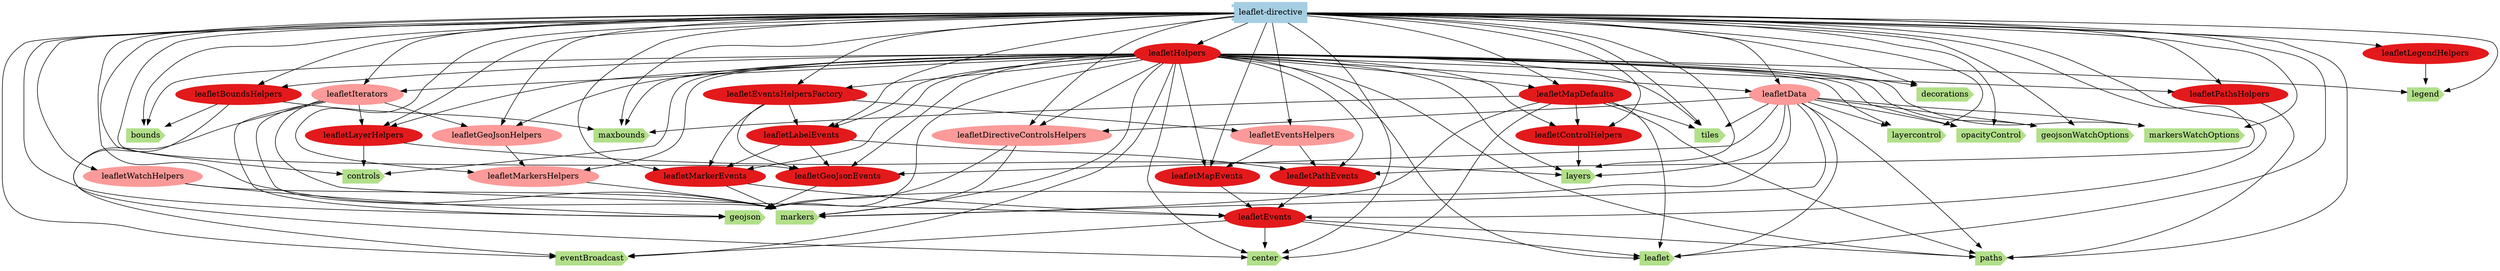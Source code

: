 digraph dependencies {
  node[shape="component",style="filled",colorscheme=paired12]

    node[shape="component"]
    
      "leaflet-directive"[label="leaflet-directive", color=1]
    

    
      
    

    node[shape="ellipse"]


    
      

      

      
        "leafletData"[label="leafletData", color=5]
      
        "leafletDirectiveControlsHelpers"[label="leafletDirectiveControlsHelpers", color=5]
      
        "leafletGeoJsonHelpers"[label="leafletGeoJsonHelpers", color=5]
      
        "leafletIterators"[label="leafletIterators", color=5]
      
        "leafletMarkersHelpers"[label="leafletMarkersHelpers", color=5]
      
        "leafletWatchHelpers"[label="leafletWatchHelpers", color=5]
      
        "leafletEventsHelpers"[label="leafletEventsHelpers", color=5]
      

      
        "leafletBoundsHelpers"[label="leafletBoundsHelpers", color=6]
      
        "leafletControlHelpers"[label="leafletControlHelpers", color=6]
      
        "leafletEvents"[label="leafletEvents", color=6]
      
        "leafletHelpers"[label="leafletHelpers", color=6]
      
        "leafletLayerHelpers"[label="leafletLayerHelpers", color=6]
      
        "leafletLegendHelpers"[label="leafletLegendHelpers", color=6]
      
        "leafletMapDefaults"[label="leafletMapDefaults", color=6]
      
        "leafletPathsHelpers"[label="leafletPathsHelpers", color=6]
      
        "leafletEventsHelpersFactory"[label="leafletEventsHelpersFactory", color=6]
      
        "leafletGeoJsonEvents"[label="leafletGeoJsonEvents", color=6]
      
        "leafletLabelEvents"[label="leafletLabelEvents", color=6]
      
        "leafletMapEvents"[label="leafletMapEvents", color=6]
      
        "leafletMarkerEvents"[label="leafletMarkerEvents", color=6]
      
        "leafletPathEvents"[label="leafletPathEvents", color=6]
      


      node[shape="cds"]

      

      
        "leaflet"[label="leaflet", color=3]
      
        "bounds"[label="bounds", color=3]
      
        "center"[label="center", color=3]
      
        "controls"[label="controls", color=3]
      
        "decorations"[label="decorations", color=3]
      
        "eventBroadcast"[label="eventBroadcast", color=3]
      
        "geojson"[label="geojson", color=3]
      
        "opacityControl"[label="opacityControl", color=3]
      
        "layercontrol"[label="layercontrol", color=3]
      
        "layers"[label="layers", color=3]
      
        "legend"[label="legend", color=3]
      
        "markers"[label="markers", color=3]
      
        "maxbounds"[label="maxbounds", color=3]
      
        "paths"[label="paths", color=3]
      
        "tiles"[label="tiles", color=3]
      
        "markersWatchOptions"[label="markersWatchOptions", color=3]
      
        "geojsonWatchOptions"[label="geojsonWatchOptions", color=3]
      





      node[shape="ellipse"]
      

      
        "leaflet-directive" -> "leaflet"
      
        "leaflet-directive" -> "bounds"
      
        "leaflet-directive" -> "center"
      
        "leaflet-directive" -> "controls"
      
        "leaflet-directive" -> "decorations"
      
        "leaflet-directive" -> "eventBroadcast"
      
        "leaflet-directive" -> "geojson"
      
        "leaflet-directive" -> "opacityControl"
      
        "leaflet-directive" -> "layercontrol"
      
        "leaflet-directive" -> "layers"
      
        "leaflet-directive" -> "legend"
      
        "leaflet-directive" -> "markers"
      
        "leaflet-directive" -> "maxbounds"
      
        "leaflet-directive" -> "paths"
      
        "leaflet-directive" -> "tiles"
      
        "leaflet-directive" -> "markersWatchOptions"
      
        "leaflet-directive" -> "geojsonWatchOptions"
      

      

      
        "leaflet-directive" -> "leafletData"
      
        "leaflet-directive" -> "leafletDirectiveControlsHelpers"
      
        "leaflet-directive" -> "leafletGeoJsonHelpers"
      
        "leaflet-directive" -> "leafletIterators"
      
        "leaflet-directive" -> "leafletMarkersHelpers"
      
        "leaflet-directive" -> "leafletWatchHelpers"
      
        "leaflet-directive" -> "leafletEventsHelpers"
      

      
        "leaflet-directive" -> "leafletBoundsHelpers"
      
        "leaflet-directive" -> "leafletControlHelpers"
      
        "leaflet-directive" -> "leafletEvents"
      
        "leaflet-directive" -> "leafletHelpers"
      
        "leaflet-directive" -> "leafletLayerHelpers"
      
        "leaflet-directive" -> "leafletLegendHelpers"
      
        "leaflet-directive" -> "leafletMapDefaults"
      
        "leaflet-directive" -> "leafletPathsHelpers"
      
        "leaflet-directive" -> "leafletEventsHelpersFactory"
      
        "leaflet-directive" -> "leafletGeoJsonEvents"
      
        "leaflet-directive" -> "leafletLabelEvents"
      
        "leaflet-directive" -> "leafletMapEvents"
      
        "leaflet-directive" -> "leafletMarkerEvents"
      
        "leaflet-directive" -> "leafletPathEvents"
      

      











      node[shape="ellipse",style="filled", color=8]
      

      
        
          "leafletData"[label="leafletData"]
          "leafletData" -> "leaflet"
        
          "leafletMapDefaults"[label="leafletMapDefaults"]
          "leafletMapDefaults" -> "leaflet"
        
          "leafletHelpers"[label="leafletHelpers"]
          "leafletHelpers" -> "leaflet"
        
          "leafletEvents"[label="leafletEvents"]
          "leafletEvents" -> "leaflet"
        
      
        
          "leafletHelpers"[label="leafletHelpers"]
          "leafletHelpers" -> "bounds"
        
          "leafletBoundsHelpers"[label="leafletBoundsHelpers"]
          "leafletBoundsHelpers" -> "bounds"
        
      
        
          "leafletMapDefaults"[label="leafletMapDefaults"]
          "leafletMapDefaults" -> "center"
        
          "leafletHelpers"[label="leafletHelpers"]
          "leafletHelpers" -> "center"
        
          "leafletBoundsHelpers"[label="leafletBoundsHelpers"]
          "leafletBoundsHelpers" -> "center"
        
          "leafletEvents"[label="leafletEvents"]
          "leafletEvents" -> "center"
        
      
        
          "leafletHelpers"[label="leafletHelpers"]
          "leafletHelpers" -> "controls"
        
          "leafletLayerHelpers"[label="leafletLayerHelpers"]
          "leafletLayerHelpers" -> "controls"
        
      
        
          "leafletHelpers"[label="leafletHelpers"]
          "leafletHelpers" -> "decorations"
        
      
        
          "leafletHelpers"[label="leafletHelpers"]
          "leafletHelpers" -> "eventBroadcast"
        
          "leafletEvents"[label="leafletEvents"]
          "leafletEvents" -> "eventBroadcast"
        
          "leafletIterators"[label="leafletIterators"]
          "leafletIterators" -> "eventBroadcast"
        
      
        
          "leafletData"[label="leafletData"]
          "leafletData" -> "geojson"
        
          "leafletHelpers"[label="leafletHelpers"]
          "leafletHelpers" -> "geojson"
        
          "leafletWatchHelpers"[label="leafletWatchHelpers"]
          "leafletWatchHelpers" -> "geojson"
        
          "leafletDirectiveControlsHelpers"[label="leafletDirectiveControlsHelpers"]
          "leafletDirectiveControlsHelpers" -> "geojson"
        
          "leafletIterators"[label="leafletIterators"]
          "leafletIterators" -> "geojson"
        
          "leafletGeoJsonEvents"[label="leafletGeoJsonEvents"]
          "leafletGeoJsonEvents" -> "geojson"
        
      
        
          "leafletData"[label="leafletData"]
          "leafletData" -> "opacityControl"
        
          "leafletHelpers"[label="leafletHelpers"]
          "leafletHelpers" -> "opacityControl"
        
      
        
          "leafletData"[label="leafletData"]
          "leafletData" -> "layercontrol"
        
          "leafletHelpers"[label="leafletHelpers"]
          "leafletHelpers" -> "layercontrol"
        
      
        
          "leafletData"[label="leafletData"]
          "leafletData" -> "layers"
        
          "leafletHelpers"[label="leafletHelpers"]
          "leafletHelpers" -> "layers"
        
          "leafletLayerHelpers"[label="leafletLayerHelpers"]
          "leafletLayerHelpers" -> "layers"
        
          "leafletControlHelpers"[label="leafletControlHelpers"]
          "leafletControlHelpers" -> "layers"
        
      
        
          "leafletHelpers"[label="leafletHelpers"]
          "leafletHelpers" -> "legend"
        
          "leafletLegendHelpers"[label="leafletLegendHelpers"]
          "leafletLegendHelpers" -> "legend"
        
      
        
          "leafletData"[label="leafletData"]
          "leafletData" -> "markers"
        
          "leafletHelpers"[label="leafletHelpers"]
          "leafletHelpers" -> "markers"
        
          "leafletMapDefaults"[label="leafletMapDefaults"]
          "leafletMapDefaults" -> "markers"
        
          "leafletMarkersHelpers"[label="leafletMarkersHelpers"]
          "leafletMarkersHelpers" -> "markers"
        
          "leafletMarkerEvents"[label="leafletMarkerEvents"]
          "leafletMarkerEvents" -> "markers"
        
          "leafletIterators"[label="leafletIterators"]
          "leafletIterators" -> "markers"
        
          "leafletWatchHelpers"[label="leafletWatchHelpers"]
          "leafletWatchHelpers" -> "markers"
        
          "leafletDirectiveControlsHelpers"[label="leafletDirectiveControlsHelpers"]
          "leafletDirectiveControlsHelpers" -> "markers"
        
      
        
          "leafletMapDefaults"[label="leafletMapDefaults"]
          "leafletMapDefaults" -> "maxbounds"
        
          "leafletBoundsHelpers"[label="leafletBoundsHelpers"]
          "leafletBoundsHelpers" -> "maxbounds"
        
          "leafletHelpers"[label="leafletHelpers"]
          "leafletHelpers" -> "maxbounds"
        
      
        
          "leafletData"[label="leafletData"]
          "leafletData" -> "paths"
        
          "leafletMapDefaults"[label="leafletMapDefaults"]
          "leafletMapDefaults" -> "paths"
        
          "leafletHelpers"[label="leafletHelpers"]
          "leafletHelpers" -> "paths"
        
          "leafletPathsHelpers"[label="leafletPathsHelpers"]
          "leafletPathsHelpers" -> "paths"
        
          "leafletEvents"[label="leafletEvents"]
          "leafletEvents" -> "paths"
        
      
        
          "leafletData"[label="leafletData"]
          "leafletData" -> "tiles"
        
          "leafletMapDefaults"[label="leafletMapDefaults"]
          "leafletMapDefaults" -> "tiles"
        
          "leafletHelpers"[label="leafletHelpers"]
          "leafletHelpers" -> "tiles"
        
      
        
          "leafletData"[label="leafletData"]
          "leafletData" -> "markersWatchOptions"
        
          "leafletHelpers"[label="leafletHelpers"]
          "leafletHelpers" -> "markersWatchOptions"
        
      
        
          "leafletData"[label="leafletData"]
          "leafletData" -> "geojsonWatchOptions"
        
          "leafletHelpers"[label="leafletHelpers"]
          "leafletHelpers" -> "geojsonWatchOptions"
        
      

      

      
        
          "leafletHelpers"[label="leafletHelpers"]
          "leafletHelpers" -> "leafletData"
        
      
        
          "leafletData"[label="leafletData"]
          "leafletData" -> "leafletDirectiveControlsHelpers"
        
          "leafletHelpers"[label="leafletHelpers"]
          "leafletHelpers" -> "leafletDirectiveControlsHelpers"
        
      
        
          "leafletHelpers"[label="leafletHelpers"]
          "leafletHelpers" -> "leafletGeoJsonHelpers"
        
          "leafletIterators"[label="leafletIterators"]
          "leafletIterators" -> "leafletGeoJsonHelpers"
        
      
        
          "leafletHelpers"[label="leafletHelpers"]
          "leafletHelpers" -> "leafletIterators"
        
      
        
          "leafletHelpers"[label="leafletHelpers"]
          "leafletHelpers" -> "leafletMarkersHelpers"
        
          "leafletGeoJsonHelpers"[label="leafletGeoJsonHelpers"]
          "leafletGeoJsonHelpers" -> "leafletMarkersHelpers"
        
      
        
      
        
          "leafletEventsHelpersFactory"[label="leafletEventsHelpersFactory"]
          "leafletEventsHelpersFactory" -> "leafletEventsHelpers"
        
      

      
        
          "leafletHelpers"[label="leafletHelpers"]
          "leafletHelpers" -> "leafletBoundsHelpers"
        
      
        
          "leafletHelpers"[label="leafletHelpers"]
          "leafletHelpers" -> "leafletControlHelpers"
        
          "leafletMapDefaults"[label="leafletMapDefaults"]
          "leafletMapDefaults" -> "leafletControlHelpers"
        
      
        
          "leafletMapEvents"[label="leafletMapEvents"]
          "leafletMapEvents" -> "leafletEvents"
        
          "leafletMarkerEvents"[label="leafletMarkerEvents"]
          "leafletMarkerEvents" -> "leafletEvents"
        
          "leafletPathEvents"[label="leafletPathEvents"]
          "leafletPathEvents" -> "leafletEvents"
        
          "leafletIterators"[label="leafletIterators"]
          "leafletIterators" -> "leafletEvents"
        
      
        
      
        
          "leafletHelpers"[label="leafletHelpers"]
          "leafletHelpers" -> "leafletLayerHelpers"
        
          "leafletIterators"[label="leafletIterators"]
          "leafletIterators" -> "leafletLayerHelpers"
        
      
        
      
        
          "leafletHelpers"[label="leafletHelpers"]
          "leafletHelpers" -> "leafletMapDefaults"
        
      
        
          "leafletHelpers"[label="leafletHelpers"]
          "leafletHelpers" -> "leafletPathsHelpers"
        
      
        
          "leafletHelpers"[label="leafletHelpers"]
          "leafletHelpers" -> "leafletEventsHelpersFactory"
        
      
        
          "leafletHelpers"[label="leafletHelpers"]
          "leafletHelpers" -> "leafletGeoJsonEvents"
        
          "leafletEventsHelpersFactory"[label="leafletEventsHelpersFactory"]
          "leafletEventsHelpersFactory" -> "leafletGeoJsonEvents"
        
          "leafletLabelEvents"[label="leafletLabelEvents"]
          "leafletLabelEvents" -> "leafletGeoJsonEvents"
        
          "leafletData"[label="leafletData"]
          "leafletData" -> "leafletGeoJsonEvents"
        
      
        
          "leafletHelpers"[label="leafletHelpers"]
          "leafletHelpers" -> "leafletLabelEvents"
        
          "leafletEventsHelpersFactory"[label="leafletEventsHelpersFactory"]
          "leafletEventsHelpersFactory" -> "leafletLabelEvents"
        
      
        
          "leafletHelpers"[label="leafletHelpers"]
          "leafletHelpers" -> "leafletMapEvents"
        
          "leafletEventsHelpers"[label="leafletEventsHelpers"]
          "leafletEventsHelpers" -> "leafletMapEvents"
        
      
        
          "leafletHelpers"[label="leafletHelpers"]
          "leafletHelpers" -> "leafletMarkerEvents"
        
          "leafletEventsHelpersFactory"[label="leafletEventsHelpersFactory"]
          "leafletEventsHelpersFactory" -> "leafletMarkerEvents"
        
          "leafletLabelEvents"[label="leafletLabelEvents"]
          "leafletLabelEvents" -> "leafletMarkerEvents"
        
      
        
          "leafletHelpers"[label="leafletHelpers"]
          "leafletHelpers" -> "leafletPathEvents"
        
          "leafletLabelEvents"[label="leafletLabelEvents"]
          "leafletLabelEvents" -> "leafletPathEvents"
        
          "leafletEventsHelpers"[label="leafletEventsHelpers"]
          "leafletEventsHelpers" -> "leafletPathEvents"
        
      

      

    
}
